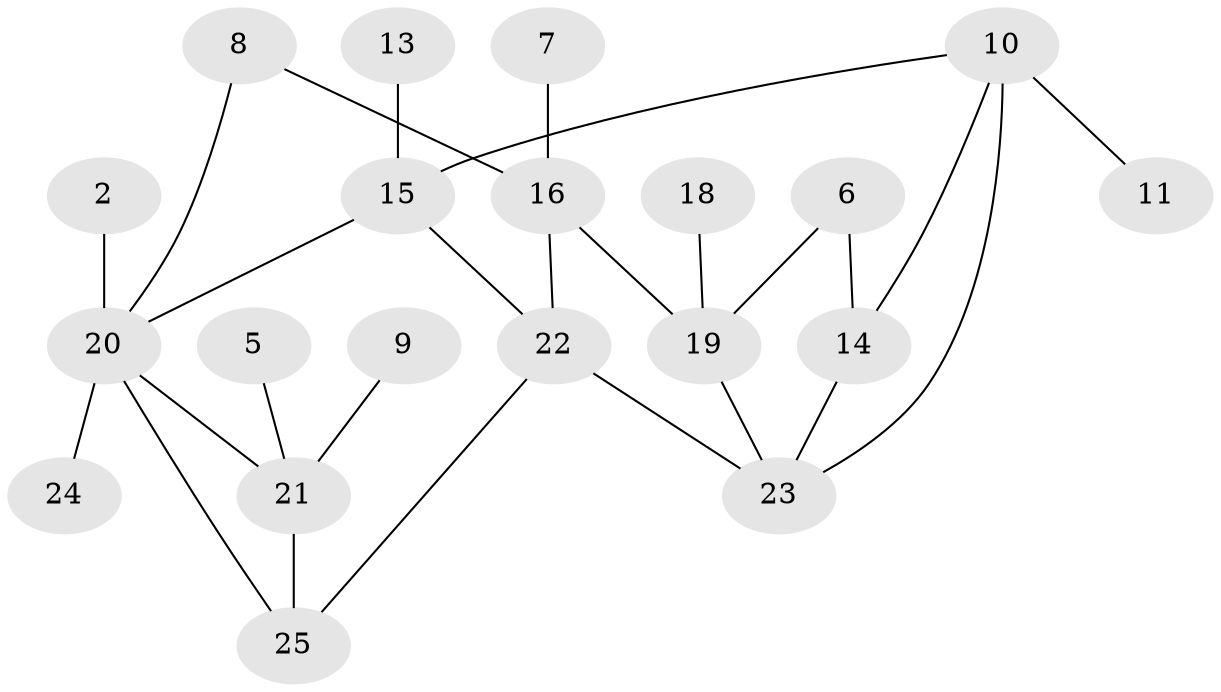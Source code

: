 // original degree distribution, {3: 0.12, 4: 0.16, 0: 0.1, 2: 0.32, 1: 0.26, 5: 0.02, 6: 0.02}
// Generated by graph-tools (version 1.1) at 2025/49/03/09/25 03:49:04]
// undirected, 20 vertices, 26 edges
graph export_dot {
graph [start="1"]
  node [color=gray90,style=filled];
  2;
  5;
  6;
  7;
  8;
  9;
  10;
  11;
  13;
  14;
  15;
  16;
  18;
  19;
  20;
  21;
  22;
  23;
  24;
  25;
  2 -- 20 [weight=1.0];
  5 -- 21 [weight=1.0];
  6 -- 14 [weight=1.0];
  6 -- 19 [weight=1.0];
  7 -- 16 [weight=1.0];
  8 -- 16 [weight=1.0];
  8 -- 20 [weight=1.0];
  9 -- 21 [weight=1.0];
  10 -- 11 [weight=1.0];
  10 -- 14 [weight=1.0];
  10 -- 15 [weight=1.0];
  10 -- 23 [weight=1.0];
  13 -- 15 [weight=1.0];
  14 -- 23 [weight=1.0];
  15 -- 20 [weight=1.0];
  15 -- 22 [weight=1.0];
  16 -- 19 [weight=1.0];
  16 -- 22 [weight=1.0];
  18 -- 19 [weight=1.0];
  19 -- 23 [weight=1.0];
  20 -- 21 [weight=1.0];
  20 -- 24 [weight=1.0];
  20 -- 25 [weight=1.0];
  21 -- 25 [weight=1.0];
  22 -- 23 [weight=1.0];
  22 -- 25 [weight=1.0];
}
